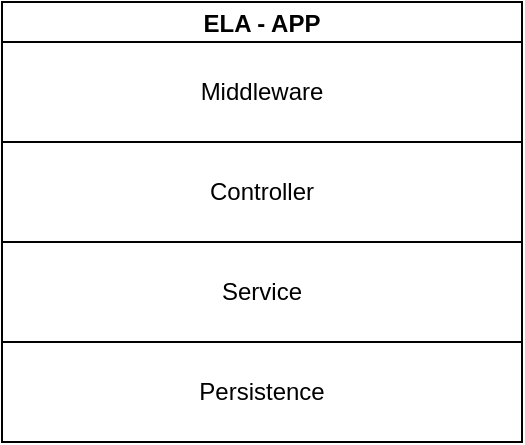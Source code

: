 <mxfile version="22.1.4" type="device" pages="3">
  <diagram name="Page-1" id="YNQ6tP-EAKR2-IyQGczA">
    <mxGraphModel dx="1434" dy="772" grid="1" gridSize="10" guides="1" tooltips="1" connect="1" arrows="1" fold="1" page="1" pageScale="1" pageWidth="850" pageHeight="1100" math="0" shadow="0">
      <root>
        <mxCell id="0" />
        <mxCell id="1" parent="0" />
        <mxCell id="8j3TCWzcUJI2_n5uTD1_-8" value="&lt;p style=&quot;margin:0px;margin-top:4px;text-align:center;&quot;&gt;&lt;b&gt;ELA - APP&lt;/b&gt;&lt;/p&gt;&lt;hr size=&quot;1&quot;&gt;&lt;p style=&quot;margin:0px;margin-left:4px;&quot;&gt;&lt;br&gt;&lt;/p&gt;" style="verticalAlign=top;align=left;overflow=fill;fontSize=12;fontFamily=Helvetica;html=1;whiteSpace=wrap;" parent="1" vertex="1">
          <mxGeometry x="290" y="210" width="260" height="220" as="geometry" />
        </mxCell>
        <mxCell id="8j3TCWzcUJI2_n5uTD1_-9" value="Middleware" style="html=1;whiteSpace=wrap;" parent="1" vertex="1">
          <mxGeometry x="290" y="230" width="260" height="50" as="geometry" />
        </mxCell>
        <mxCell id="8j3TCWzcUJI2_n5uTD1_-10" value="Controller" style="html=1;whiteSpace=wrap;" parent="1" vertex="1">
          <mxGeometry x="290" y="280" width="260" height="50" as="geometry" />
        </mxCell>
        <mxCell id="8j3TCWzcUJI2_n5uTD1_-11" value="Service" style="html=1;whiteSpace=wrap;" parent="1" vertex="1">
          <mxGeometry x="290" y="330" width="260" height="50" as="geometry" />
        </mxCell>
        <mxCell id="8j3TCWzcUJI2_n5uTD1_-12" value="Persistence" style="html=1;whiteSpace=wrap;" parent="1" vertex="1">
          <mxGeometry x="290" y="380" width="260" height="50" as="geometry" />
        </mxCell>
      </root>
    </mxGraphModel>
  </diagram>
  <diagram id="RVplXuwcHJ5-b2e8xfNa" name="Page-2">
    <mxGraphModel dx="1434" dy="772" grid="1" gridSize="10" guides="1" tooltips="1" connect="1" arrows="1" fold="1" page="1" pageScale="1" pageWidth="850" pageHeight="1100" math="0" shadow="0">
      <root>
        <mxCell id="0" />
        <mxCell id="1" parent="0" />
        <mxCell id="hKfByUnX23VzAPw4LeIJ-1" value="&lt;p style=&quot;margin:0px;margin-top:4px;text-align:center;&quot;&gt;&lt;b&gt;ELA - GUI&lt;/b&gt;&lt;/p&gt;&lt;hr size=&quot;1&quot;&gt;&lt;p style=&quot;margin:0px;margin-left:4px;&quot;&gt;&lt;br&gt;&lt;/p&gt;" style="verticalAlign=top;align=left;overflow=fill;fontSize=12;fontFamily=Helvetica;html=1;whiteSpace=wrap;" vertex="1" parent="1">
          <mxGeometry x="590" y="210" width="260" height="170" as="geometry" />
        </mxCell>
        <mxCell id="hKfByUnX23VzAPw4LeIJ-2" value="App Guard" style="html=1;whiteSpace=wrap;" vertex="1" parent="1">
          <mxGeometry x="590" y="230" width="260" height="50" as="geometry" />
        </mxCell>
        <mxCell id="hKfByUnX23VzAPw4LeIJ-3" value="View" style="html=1;whiteSpace=wrap;" vertex="1" parent="1">
          <mxGeometry x="590" y="280" width="260" height="50" as="geometry" />
        </mxCell>
        <mxCell id="hKfByUnX23VzAPw4LeIJ-4" value="Service" style="html=1;whiteSpace=wrap;" vertex="1" parent="1">
          <mxGeometry x="590" y="330" width="260" height="50" as="geometry" />
        </mxCell>
      </root>
    </mxGraphModel>
  </diagram>
  <diagram id="vurQSaBHYWEKzJI9VNAb" name="Page-3">
    <mxGraphModel dx="1434" dy="772" grid="1" gridSize="10" guides="1" tooltips="1" connect="1" arrows="1" fold="1" page="1" pageScale="1" pageWidth="850" pageHeight="1100" math="0" shadow="0">
      <root>
        <mxCell id="0" />
        <mxCell id="1" parent="0" />
        <mxCell id="ruFhd1Ndx34K2nVdEIGj-1" value="application/json" style="edgeStyle=orthogonalEdgeStyle;rounded=0;orthogonalLoop=1;jettySize=auto;html=1;entryX=0.5;entryY=0;entryDx=0;entryDy=0;entryPerimeter=0;dashed=1;" edge="1" parent="1" source="ruFhd1Ndx34K2nVdEIGj-2" target="ruFhd1Ndx34K2nVdEIGj-5">
          <mxGeometry relative="1" as="geometry" />
        </mxCell>
        <object placeholders="1" c4Name="User" c4Type="Person" c4Description="The main user that interacts with the sistem." label="&lt;font style=&quot;font-size: 16px&quot;&gt;&lt;b&gt;%c4Name%&lt;/b&gt;&lt;/font&gt;&lt;div&gt;[%c4Type%]&lt;/div&gt;&lt;br&gt;&lt;div&gt;&lt;font style=&quot;font-size: 11px&quot;&gt;&lt;font color=&quot;#cccccc&quot;&gt;%c4Description%&lt;/font&gt;&lt;/div&gt;" id="ruFhd1Ndx34K2nVdEIGj-2">
          <mxCell style="html=1;fontSize=11;dashed=0;whiteSpace=wrap;fillColor=#083F75;strokeColor=#06315C;fontColor=#ffffff;shape=mxgraph.c4.person2;align=center;metaEdit=1;points=[[0.5,0,0],[1,0.5,0],[1,0.75,0],[0.75,1,0],[0.5,1,0],[0.25,1,0],[0,0.75,0],[0,0.5,0]];resizable=0;" vertex="1" parent="1">
            <mxGeometry x="1130" y="100" width="200" height="180" as="geometry" />
          </mxCell>
        </object>
        <object placeholders="1" c4Name="ELA" c4Type="ContainerScopeBoundary" c4Application="System" label="&lt;font style=&quot;font-size: 16px&quot;&gt;&lt;b&gt;&lt;div style=&quot;text-align: left&quot;&gt;%c4Name%&lt;/div&gt;&lt;/b&gt;&lt;/font&gt;&lt;div style=&quot;text-align: left&quot;&gt;[%c4Application%]&lt;/div&gt;" id="ruFhd1Ndx34K2nVdEIGj-3">
          <mxCell style="rounded=1;fontSize=11;whiteSpace=wrap;html=1;dashed=1;arcSize=20;fillColor=none;strokeColor=#666666;fontColor=#333333;labelBackgroundColor=none;align=left;verticalAlign=bottom;labelBorderColor=none;spacingTop=0;spacing=10;dashPattern=8 4;metaEdit=1;rotatable=0;perimeter=rectanglePerimeter;noLabel=0;labelPadding=0;allowArrows=0;connectable=0;expand=0;recursiveResize=0;editable=1;pointerEvents=0;absoluteArcSize=1;points=[[0.25,0,0],[0.5,0,0],[0.75,0,0],[1,0.25,0],[1,0.5,0],[1,0.75,0],[0.75,1,0],[0.5,1,0],[0.25,1,0],[0,0.75,0],[0,0.5,0],[0,0.25,0]];" vertex="1" parent="1">
            <mxGeometry x="1050" y="350" width="720" height="520" as="geometry" />
          </mxCell>
        </object>
        <mxCell id="ruFhd1Ndx34K2nVdEIGj-4" value="application/json" style="edgeStyle=orthogonalEdgeStyle;rounded=0;orthogonalLoop=1;jettySize=auto;html=1;dashed=1;" edge="1" parent="1" source="ruFhd1Ndx34K2nVdEIGj-5" target="ruFhd1Ndx34K2nVdEIGj-7">
          <mxGeometry relative="1" as="geometry" />
        </mxCell>
        <object placeholders="1" c4Type="ELA Gui" c4Container="Container" c4Technology="Angular, Typescript, Tailwind" c4Description="Web client" label="&lt;font style=&quot;font-size: 16px&quot;&gt;&lt;b&gt;%c4Type%&lt;/b&gt;&lt;/font&gt;&lt;div&gt;[%c4Container%:&amp;nbsp;%c4Technology%]&lt;/div&gt;&lt;br&gt;&lt;div&gt;&lt;font style=&quot;font-size: 11px&quot;&gt;&lt;font color=&quot;#E6E6E6&quot;&gt;%c4Description%&lt;/font&gt;&lt;/div&gt;" id="ruFhd1Ndx34K2nVdEIGj-5">
          <mxCell style="shape=mxgraph.c4.webBrowserContainer2;whiteSpace=wrap;html=1;boundedLbl=1;rounded=0;labelBackgroundColor=none;strokeColor=#118ACD;fillColor=#23A2D9;strokeColor=#118ACD;strokeColor2=#0E7DAD;fontSize=12;fontColor=#ffffff;align=center;metaEdit=1;points=[[0.5,0,0],[1,0.25,0],[1,0.5,0],[1,0.75,0],[0.5,1,0],[0,0.75,0],[0,0.5,0],[0,0.25,0]];resizable=0;" vertex="1" parent="1">
            <mxGeometry x="1110" y="420" width="240" height="160" as="geometry" />
          </mxCell>
        </object>
        <mxCell id="ruFhd1Ndx34K2nVdEIGj-6" value="xml" style="edgeStyle=orthogonalEdgeStyle;rounded=0;orthogonalLoop=1;jettySize=auto;html=1;entryX=0.5;entryY=0;entryDx=0;entryDy=0;entryPerimeter=0;dashed=1;" edge="1" parent="1" source="ruFhd1Ndx34K2nVdEIGj-7" target="ruFhd1Ndx34K2nVdEIGj-8">
          <mxGeometry relative="1" as="geometry" />
        </mxCell>
        <object placeholders="1" c4Name="ELA App" c4Type="Container" c4Technology="Express, Typescript" c4Description="The API that handles all the app logic." label="&lt;font style=&quot;font-size: 16px&quot;&gt;&lt;b&gt;%c4Name%&lt;/b&gt;&lt;/font&gt;&lt;div&gt;[%c4Type%: %c4Technology%]&lt;/div&gt;&lt;br&gt;&lt;div&gt;&lt;font style=&quot;font-size: 11px&quot;&gt;&lt;font color=&quot;#E6E6E6&quot;&gt;%c4Description%&lt;/font&gt;&lt;/div&gt;" id="ruFhd1Ndx34K2nVdEIGj-7">
          <mxCell style="rounded=1;whiteSpace=wrap;html=1;fontSize=11;labelBackgroundColor=none;fillColor=#23A2D9;fontColor=#ffffff;align=center;arcSize=10;strokeColor=#0E7DAD;metaEdit=1;resizable=0;points=[[0.25,0,0],[0.5,0,0],[0.75,0,0],[1,0.25,0],[1,0.5,0],[1,0.75,0],[0.75,1,0],[0.5,1,0],[0.25,1,0],[0,0.75,0],[0,0.5,0],[0,0.25,0]];" vertex="1" parent="1">
            <mxGeometry x="1470" y="440" width="240" height="120" as="geometry" />
          </mxCell>
        </object>
        <object placeholders="1" c4Type="RDF Store" c4Container="Container" c4Technology="SPARQL" c4Description="Self Hosted RDF" label="&lt;font style=&quot;font-size: 16px&quot;&gt;&lt;b&gt;%c4Type%&lt;/b&gt;&lt;/font&gt;&lt;div&gt;[%c4Container%:&amp;nbsp;%c4Technology%]&lt;/div&gt;&lt;br&gt;&lt;div&gt;&lt;font style=&quot;font-size: 11px&quot;&gt;&lt;font color=&quot;#E6E6E6&quot;&gt;%c4Description%&lt;/font&gt;&lt;/div&gt;" id="ruFhd1Ndx34K2nVdEIGj-8">
          <mxCell style="shape=cylinder3;size=15;whiteSpace=wrap;html=1;boundedLbl=1;rounded=0;labelBackgroundColor=none;fillColor=#23A2D9;fontSize=12;fontColor=#ffffff;align=center;strokeColor=#0E7DAD;metaEdit=1;points=[[0.5,0,0],[1,0.25,0],[1,0.5,0],[1,0.75,0],[0.5,1,0],[0,0.75,0],[0,0.5,0],[0,0.25,0]];resizable=0;" vertex="1" parent="1">
            <mxGeometry x="1290" y="680" width="240" height="120" as="geometry" />
          </mxCell>
        </object>
        <object placeholders="1" c4Type="RDF Stgore" c4Container="Endpoint" c4Technology="SPARQL" c4Description="DBpedia" label="&lt;font style=&quot;font-size: 16px&quot;&gt;&lt;b&gt;%c4Type%&lt;/b&gt;&lt;/font&gt;&lt;div&gt;[%c4Container%:&amp;nbsp;%c4Technology%]&lt;/div&gt;&lt;br&gt;&lt;div&gt;&lt;font style=&quot;font-size: 11px&quot;&gt;&lt;font color=&quot;#E6E6E6&quot;&gt;%c4Description%&lt;/font&gt;&lt;/div&gt;" id="ruFhd1Ndx34K2nVdEIGj-9">
          <mxCell style="shape=cylinder3;size=15;whiteSpace=wrap;html=1;boundedLbl=1;rounded=0;labelBackgroundColor=none;fillColor=#919191;fontSize=12;fontColor=#ffffff;align=center;strokeColor=#0E7DAD;metaEdit=1;points=[[0.5,0,0],[1,0.25,0],[1,0.5,0],[1,0.75,0],[0.5,1,0],[0,0.75,0],[0,0.5,0],[0,0.25,0]];resizable=0;" vertex="1" parent="1">
            <mxGeometry x="730" y="680" width="240" height="120" as="geometry" />
          </mxCell>
        </object>
        <mxCell id="ruFhd1Ndx34K2nVdEIGj-10" value="xml" style="edgeStyle=orthogonalEdgeStyle;rounded=0;orthogonalLoop=1;jettySize=auto;html=1;dashed=1;exitX=0;exitY=0.5;exitDx=0;exitDy=0;exitPerimeter=0;" edge="1" parent="1" source="ruFhd1Ndx34K2nVdEIGj-5" target="ruFhd1Ndx34K2nVdEIGj-9">
          <mxGeometry relative="1" as="geometry">
            <Array as="points">
              <mxPoint x="1020" y="500" />
              <mxPoint x="1020" y="740" />
            </Array>
          </mxGeometry>
        </mxCell>
      </root>
    </mxGraphModel>
  </diagram>
</mxfile>
